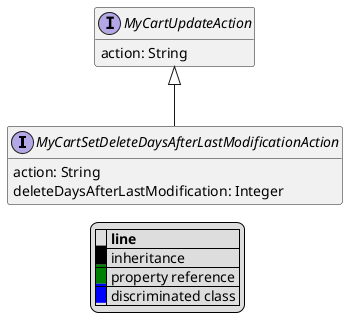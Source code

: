 @startuml

hide empty fields
hide empty methods
legend
|= |= line |
|<back:black>   </back>| inheritance |
|<back:green>   </back>| property reference |
|<back:blue>   </back>| discriminated class |
endlegend
interface MyCartSetDeleteDaysAfterLastModificationAction [[MyCartSetDeleteDaysAfterLastModificationAction.svg]] extends MyCartUpdateAction {
    action: String
    deleteDaysAfterLastModification: Integer
}
interface MyCartUpdateAction [[MyCartUpdateAction.svg]]  {
    action: String
}





@enduml
